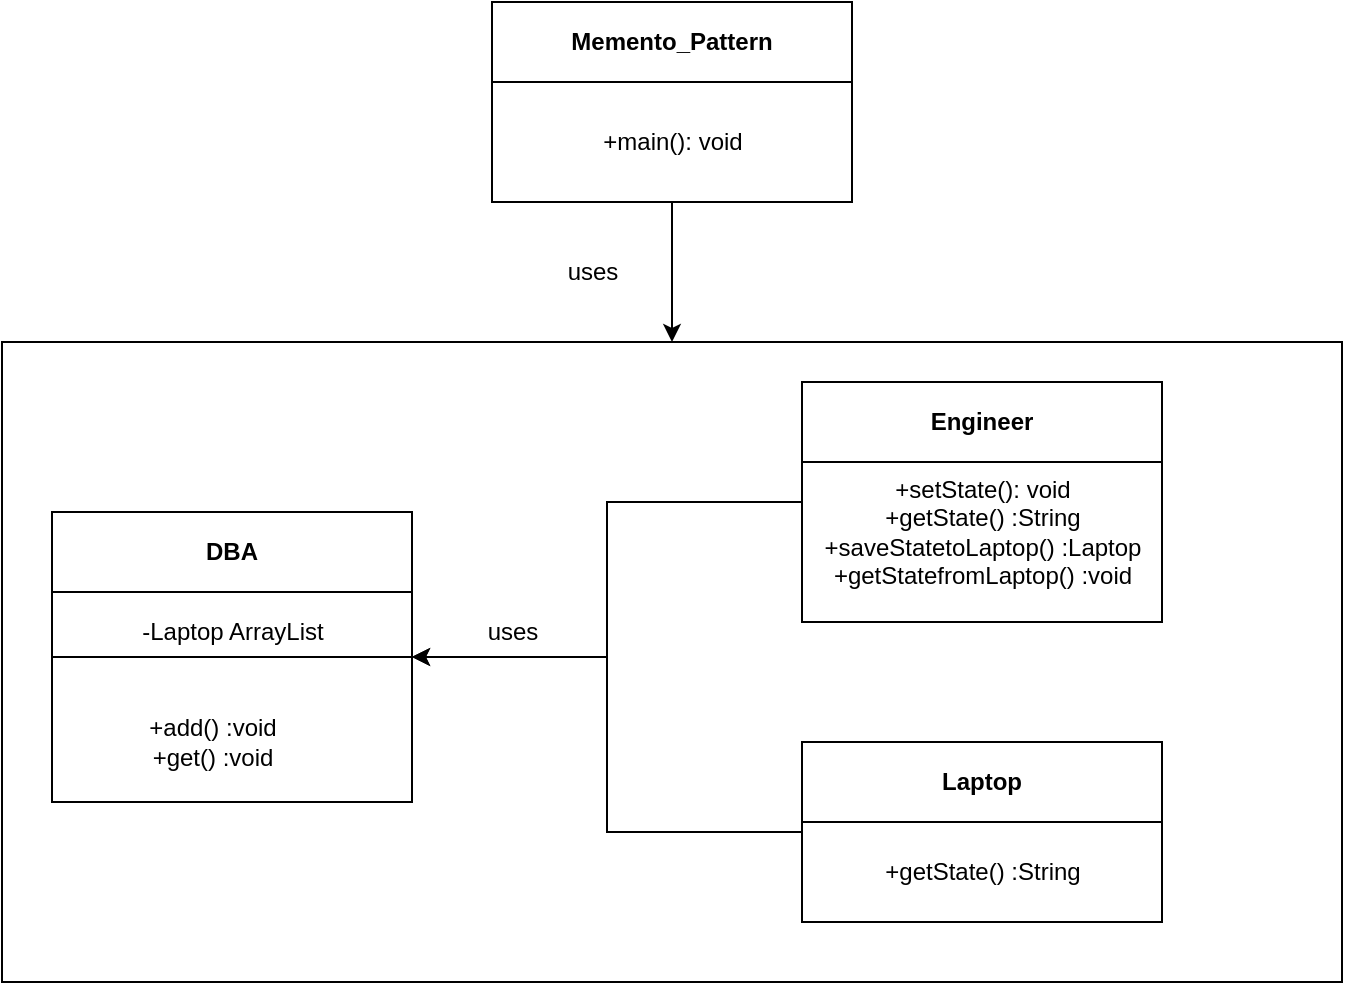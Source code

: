 <mxfile version="24.2.5" type="device">
  <diagram name="Page-1" id="gAakV0SlsiDxPiXOkjk7">
    <mxGraphModel dx="2071" dy="1923" grid="1" gridSize="10" guides="1" tooltips="1" connect="1" arrows="1" fold="1" page="1" pageScale="1" pageWidth="850" pageHeight="1100" math="0" shadow="0">
      <root>
        <mxCell id="0" />
        <mxCell id="1" parent="0" />
        <mxCell id="2mcqdDNEF0mdqTCsAkvW-1" value="" style="rounded=0;whiteSpace=wrap;html=1;" parent="1" vertex="1">
          <mxGeometry x="-100" y="100" width="670" height="320" as="geometry" />
        </mxCell>
        <mxCell id="2mcqdDNEF0mdqTCsAkvW-2" style="edgeStyle=orthogonalEdgeStyle;rounded=0;orthogonalLoop=1;jettySize=auto;html=1;exitX=0.5;exitY=1;exitDx=0;exitDy=0;" parent="1" source="2mcqdDNEF0mdqTCsAkvW-3" target="2mcqdDNEF0mdqTCsAkvW-1" edge="1">
          <mxGeometry relative="1" as="geometry" />
        </mxCell>
        <mxCell id="2mcqdDNEF0mdqTCsAkvW-3" value="Memento_Pattern" style="swimlane;whiteSpace=wrap;html=1;startSize=40;" parent="1" vertex="1">
          <mxGeometry x="145" y="-70" width="180" height="100" as="geometry" />
        </mxCell>
        <mxCell id="2mcqdDNEF0mdqTCsAkvW-4" value="+main(): void" style="text;html=1;align=center;verticalAlign=middle;resizable=0;points=[];autosize=1;strokeColor=none;fillColor=none;" parent="2mcqdDNEF0mdqTCsAkvW-3" vertex="1">
          <mxGeometry x="45" y="55" width="90" height="30" as="geometry" />
        </mxCell>
        <mxCell id="2mcqdDNEF0mdqTCsAkvW-5" value="DBA" style="swimlane;whiteSpace=wrap;html=1;startSize=40;" parent="1" vertex="1">
          <mxGeometry x="-75" y="185" width="180" height="145" as="geometry" />
        </mxCell>
        <mxCell id="2mcqdDNEF0mdqTCsAkvW-7" style="edgeStyle=orthogonalEdgeStyle;rounded=0;orthogonalLoop=1;jettySize=auto;html=1;exitX=0;exitY=0.5;exitDx=0;exitDy=0;entryX=1;entryY=0.5;entryDx=0;entryDy=0;" parent="1" source="2mcqdDNEF0mdqTCsAkvW-8" target="2mcqdDNEF0mdqTCsAkvW-5" edge="1">
          <mxGeometry relative="1" as="geometry" />
        </mxCell>
        <mxCell id="2mcqdDNEF0mdqTCsAkvW-8" value="Engineer" style="swimlane;whiteSpace=wrap;html=1;startSize=40;" parent="1" vertex="1">
          <mxGeometry x="300" y="120" width="180" height="120" as="geometry" />
        </mxCell>
        <mxCell id="2mcqdDNEF0mdqTCsAkvW-9" value="+setState(): void&lt;div&gt;+getState() :String&lt;/div&gt;&lt;div&gt;+saveStatetoLaptop() :Laptop&lt;/div&gt;&lt;div&gt;+getStatefromLaptop() :void&lt;/div&gt;" style="text;html=1;align=center;verticalAlign=middle;resizable=0;points=[];autosize=1;strokeColor=none;fillColor=none;" parent="2mcqdDNEF0mdqTCsAkvW-8" vertex="1">
          <mxGeometry y="40" width="180" height="70" as="geometry" />
        </mxCell>
        <mxCell id="2mcqdDNEF0mdqTCsAkvW-11" value="uses" style="text;html=1;align=center;verticalAlign=middle;resizable=0;points=[];autosize=1;strokeColor=none;fillColor=none;rotation=0;" parent="1" vertex="1">
          <mxGeometry x="170" y="50" width="50" height="30" as="geometry" />
        </mxCell>
        <mxCell id="8dheOGsKXrHYBhb0B3g4-6" style="edgeStyle=orthogonalEdgeStyle;rounded=0;orthogonalLoop=1;jettySize=auto;html=1;exitX=0;exitY=0.5;exitDx=0;exitDy=0;entryX=1;entryY=0.5;entryDx=0;entryDy=0;" edge="1" parent="1" source="8dheOGsKXrHYBhb0B3g4-1" target="2mcqdDNEF0mdqTCsAkvW-5">
          <mxGeometry relative="1" as="geometry" />
        </mxCell>
        <mxCell id="8dheOGsKXrHYBhb0B3g4-1" value="Laptop" style="swimlane;whiteSpace=wrap;html=1;startSize=40;" vertex="1" parent="1">
          <mxGeometry x="300" y="300" width="180" height="90" as="geometry" />
        </mxCell>
        <mxCell id="8dheOGsKXrHYBhb0B3g4-2" value="+getState() :String" style="text;html=1;align=center;verticalAlign=middle;resizable=0;points=[];autosize=1;strokeColor=none;fillColor=none;" vertex="1" parent="8dheOGsKXrHYBhb0B3g4-1">
          <mxGeometry x="30" y="50" width="120" height="30" as="geometry" />
        </mxCell>
        <mxCell id="8dheOGsKXrHYBhb0B3g4-5" value="" style="endArrow=none;html=1;rounded=0;exitX=0;exitY=0.5;exitDx=0;exitDy=0;entryX=1;entryY=0.5;entryDx=0;entryDy=0;" edge="1" parent="1" source="2mcqdDNEF0mdqTCsAkvW-5" target="2mcqdDNEF0mdqTCsAkvW-5">
          <mxGeometry width="50" height="50" relative="1" as="geometry">
            <mxPoint x="120" y="290" as="sourcePoint" />
            <mxPoint x="170" y="240" as="targetPoint" />
          </mxGeometry>
        </mxCell>
        <mxCell id="8dheOGsKXrHYBhb0B3g4-7" value="-Laptop ArrayList" style="text;html=1;align=center;verticalAlign=middle;resizable=0;points=[];autosize=1;strokeColor=none;fillColor=none;" vertex="1" parent="1">
          <mxGeometry x="-40" y="230" width="110" height="30" as="geometry" />
        </mxCell>
        <mxCell id="8dheOGsKXrHYBhb0B3g4-8" value="+add() :void&lt;div&gt;+get() :void&lt;/div&gt;" style="text;html=1;align=center;verticalAlign=middle;resizable=0;points=[];autosize=1;strokeColor=none;fillColor=none;" vertex="1" parent="1">
          <mxGeometry x="-40" y="280" width="90" height="40" as="geometry" />
        </mxCell>
        <mxCell id="8dheOGsKXrHYBhb0B3g4-9" value="uses" style="text;html=1;align=center;verticalAlign=middle;resizable=0;points=[];autosize=1;strokeColor=none;fillColor=none;" vertex="1" parent="1">
          <mxGeometry x="130" y="230" width="50" height="30" as="geometry" />
        </mxCell>
      </root>
    </mxGraphModel>
  </diagram>
</mxfile>
